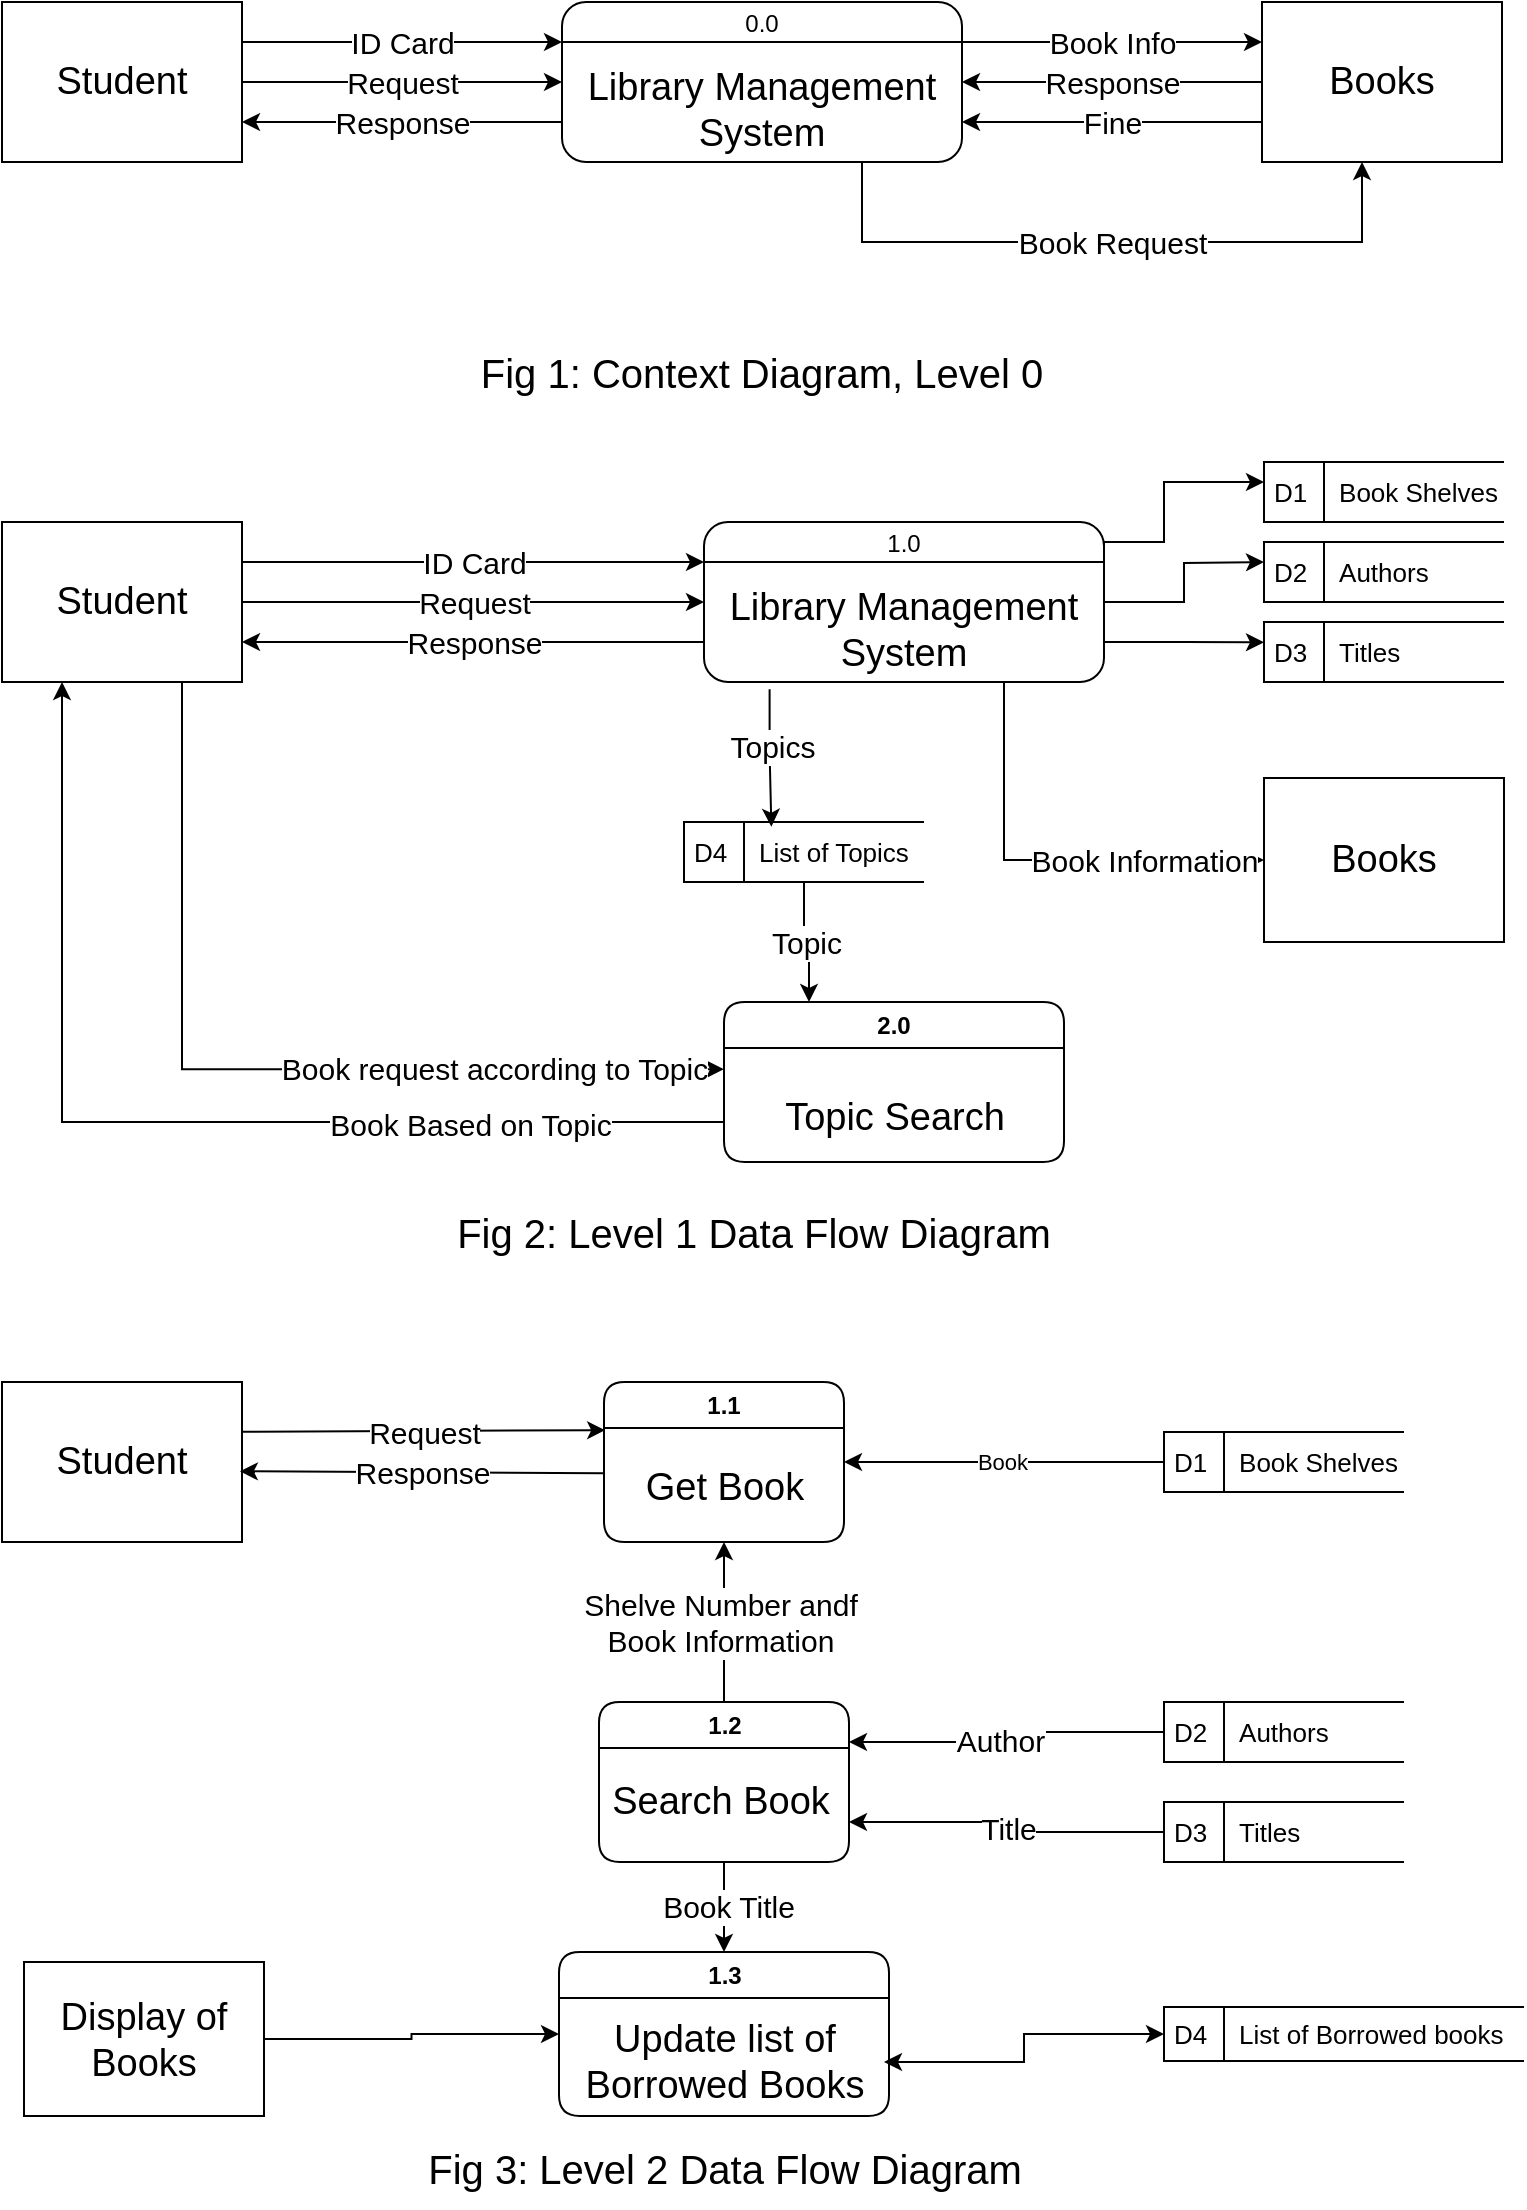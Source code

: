 <mxfile version="22.0.3" type="device" pages="2">
  <diagram name="Page-1" id="ZAZuDv3mJR25_1vIPFmQ">
    <mxGraphModel dx="1480" dy="890" grid="1" gridSize="10" guides="1" tooltips="1" connect="1" arrows="1" fold="1" page="1" pageScale="1" pageWidth="827" pageHeight="1169" math="0" shadow="0">
      <root>
        <mxCell id="0" />
        <mxCell id="1" parent="0" />
        <mxCell id="5C9z1z_1abzm-yXC4u0z-18" value="" style="group" parent="1" vertex="1" connectable="0">
          <mxGeometry x="39" y="30" width="750" height="200" as="geometry" />
        </mxCell>
        <mxCell id="5F9HXcc7RbMU-AuzjVrL-7" value="&lt;font style=&quot;font-size: 19px;&quot;&gt;Student&lt;/font&gt;" style="html=1;dashed=0;whiteSpace=wrap;fontSize=19;" parent="5C9z1z_1abzm-yXC4u0z-18" vertex="1">
          <mxGeometry width="120" height="80" as="geometry" />
        </mxCell>
        <mxCell id="5F9HXcc7RbMU-AuzjVrL-11" value="" style="endArrow=classic;html=1;rounded=0;exitX=1;exitY=0.25;exitDx=0;exitDy=0;entryX=0;entryY=0.25;entryDx=0;entryDy=0;fontSize=16;" parent="5C9z1z_1abzm-yXC4u0z-18" source="5F9HXcc7RbMU-AuzjVrL-7" target="5F9HXcc7RbMU-AuzjVrL-9" edge="1">
          <mxGeometry relative="1" as="geometry">
            <mxPoint x="345" as="sourcePoint" />
            <mxPoint x="445" as="targetPoint" />
          </mxGeometry>
        </mxCell>
        <mxCell id="5F9HXcc7RbMU-AuzjVrL-12" value="Label" style="edgeLabel;resizable=0;html=1;align=center;verticalAlign=middle;fontSize=15;" parent="5F9HXcc7RbMU-AuzjVrL-11" connectable="0" vertex="1">
          <mxGeometry relative="1" as="geometry" />
        </mxCell>
        <mxCell id="5F9HXcc7RbMU-AuzjVrL-14" value="ID Card" style="edgeLabel;html=1;align=center;verticalAlign=middle;resizable=0;points=[];fontSize=15;" parent="5F9HXcc7RbMU-AuzjVrL-11" vertex="1" connectable="0">
          <mxGeometry relative="1" as="geometry">
            <mxPoint as="offset" />
          </mxGeometry>
        </mxCell>
        <mxCell id="5F9HXcc7RbMU-AuzjVrL-15" value="" style="endArrow=classic;html=1;rounded=0;exitX=1;exitY=0.5;exitDx=0;exitDy=0;entryX=0;entryY=0.5;entryDx=0;entryDy=0;fontSize=16;" parent="5C9z1z_1abzm-yXC4u0z-18" source="5F9HXcc7RbMU-AuzjVrL-7" target="5F9HXcc7RbMU-AuzjVrL-9" edge="1">
          <mxGeometry relative="1" as="geometry">
            <mxPoint x="345" as="sourcePoint" />
            <mxPoint x="445" as="targetPoint" />
          </mxGeometry>
        </mxCell>
        <mxCell id="5F9HXcc7RbMU-AuzjVrL-16" value="Label" style="edgeLabel;resizable=0;html=1;align=center;verticalAlign=middle;fontSize=15;" parent="5F9HXcc7RbMU-AuzjVrL-15" connectable="0" vertex="1">
          <mxGeometry relative="1" as="geometry" />
        </mxCell>
        <mxCell id="5F9HXcc7RbMU-AuzjVrL-17" value="Request" style="edgeLabel;html=1;align=center;verticalAlign=middle;resizable=0;points=[];fontSize=15;" parent="5F9HXcc7RbMU-AuzjVrL-15" vertex="1" connectable="0">
          <mxGeometry relative="1" as="geometry">
            <mxPoint as="offset" />
          </mxGeometry>
        </mxCell>
        <mxCell id="5F9HXcc7RbMU-AuzjVrL-18" value="" style="endArrow=classic;html=1;rounded=0;entryX=1;entryY=0.75;entryDx=0;entryDy=0;exitX=0;exitY=0.75;exitDx=0;exitDy=0;fontSize=16;" parent="5C9z1z_1abzm-yXC4u0z-18" source="5F9HXcc7RbMU-AuzjVrL-9" target="5F9HXcc7RbMU-AuzjVrL-7" edge="1">
          <mxGeometry relative="1" as="geometry">
            <mxPoint x="345" as="sourcePoint" />
            <mxPoint x="445" as="targetPoint" />
          </mxGeometry>
        </mxCell>
        <mxCell id="5F9HXcc7RbMU-AuzjVrL-19" value="Label" style="edgeLabel;resizable=0;html=1;align=center;verticalAlign=middle;fontSize=15;" parent="5F9HXcc7RbMU-AuzjVrL-18" connectable="0" vertex="1">
          <mxGeometry relative="1" as="geometry" />
        </mxCell>
        <mxCell id="5F9HXcc7RbMU-AuzjVrL-20" value="Response" style="edgeLabel;html=1;align=center;verticalAlign=middle;resizable=0;points=[];fontSize=15;" parent="5F9HXcc7RbMU-AuzjVrL-18" vertex="1" connectable="0">
          <mxGeometry relative="1" as="geometry">
            <mxPoint as="offset" />
          </mxGeometry>
        </mxCell>
        <mxCell id="5F9HXcc7RbMU-AuzjVrL-24" value="&lt;font style=&quot;font-size: 19px;&quot;&gt;Books&lt;/font&gt;" style="html=1;dashed=0;whiteSpace=wrap;fontSize=19;" parent="5C9z1z_1abzm-yXC4u0z-18" vertex="1">
          <mxGeometry x="630" width="120" height="80" as="geometry" />
        </mxCell>
        <mxCell id="5F9HXcc7RbMU-AuzjVrL-25" value="" style="endArrow=classic;html=1;rounded=0;entryX=0;entryY=0.25;entryDx=0;entryDy=0;exitX=1;exitY=0.25;exitDx=0;exitDy=0;fontSize=16;" parent="5C9z1z_1abzm-yXC4u0z-18" source="5F9HXcc7RbMU-AuzjVrL-9" target="5F9HXcc7RbMU-AuzjVrL-24" edge="1">
          <mxGeometry relative="1" as="geometry">
            <mxPoint x="510" y="-10" as="sourcePoint" />
            <mxPoint x="570" y="-110" as="targetPoint" />
          </mxGeometry>
        </mxCell>
        <mxCell id="5F9HXcc7RbMU-AuzjVrL-26" value="Label" style="edgeLabel;resizable=0;html=1;align=center;verticalAlign=middle;fontSize=15;" parent="5F9HXcc7RbMU-AuzjVrL-25" connectable="0" vertex="1">
          <mxGeometry relative="1" as="geometry" />
        </mxCell>
        <mxCell id="5F9HXcc7RbMU-AuzjVrL-27" value="Book Info" style="edgeLabel;html=1;align=center;verticalAlign=middle;resizable=0;points=[];fontSize=15;" parent="5F9HXcc7RbMU-AuzjVrL-25" vertex="1" connectable="0">
          <mxGeometry relative="1" as="geometry">
            <mxPoint as="offset" />
          </mxGeometry>
        </mxCell>
        <mxCell id="5F9HXcc7RbMU-AuzjVrL-28" value="" style="endArrow=classic;html=1;rounded=0;entryX=1;entryY=0.5;entryDx=0;entryDy=0;exitX=0;exitY=0.5;exitDx=0;exitDy=0;fontSize=16;" parent="5C9z1z_1abzm-yXC4u0z-18" source="5F9HXcc7RbMU-AuzjVrL-24" target="5F9HXcc7RbMU-AuzjVrL-9" edge="1">
          <mxGeometry relative="1" as="geometry">
            <mxPoint x="330" y="70" as="sourcePoint" />
            <mxPoint x="210" y="70" as="targetPoint" />
          </mxGeometry>
        </mxCell>
        <mxCell id="5F9HXcc7RbMU-AuzjVrL-29" value="Label" style="edgeLabel;resizable=0;html=1;align=center;verticalAlign=middle;fontSize=15;" parent="5F9HXcc7RbMU-AuzjVrL-28" connectable="0" vertex="1">
          <mxGeometry relative="1" as="geometry" />
        </mxCell>
        <mxCell id="5F9HXcc7RbMU-AuzjVrL-30" value="Response" style="edgeLabel;html=1;align=center;verticalAlign=middle;resizable=0;points=[];fontSize=15;" parent="5F9HXcc7RbMU-AuzjVrL-28" vertex="1" connectable="0">
          <mxGeometry relative="1" as="geometry">
            <mxPoint as="offset" />
          </mxGeometry>
        </mxCell>
        <mxCell id="5F9HXcc7RbMU-AuzjVrL-42" value="" style="endArrow=classic;html=1;rounded=0;exitX=0.75;exitY=1;exitDx=0;exitDy=0;fontSize=16;" parent="5C9z1z_1abzm-yXC4u0z-18" source="5F9HXcc7RbMU-AuzjVrL-9" edge="1">
          <mxGeometry relative="1" as="geometry">
            <mxPoint x="330" y="170" as="sourcePoint" />
            <mxPoint x="680" y="80" as="targetPoint" />
            <Array as="points">
              <mxPoint x="430" y="120" />
              <mxPoint x="680" y="120" />
            </Array>
          </mxGeometry>
        </mxCell>
        <mxCell id="5F9HXcc7RbMU-AuzjVrL-43" value="Label" style="edgeLabel;resizable=0;html=1;align=center;verticalAlign=middle;fontSize=15;" parent="5F9HXcc7RbMU-AuzjVrL-42" connectable="0" vertex="1">
          <mxGeometry relative="1" as="geometry" />
        </mxCell>
        <mxCell id="5F9HXcc7RbMU-AuzjVrL-44" value="Book Request" style="edgeLabel;html=1;align=center;verticalAlign=middle;resizable=0;points=[];fontSize=15;" parent="5F9HXcc7RbMU-AuzjVrL-42" vertex="1" connectable="0">
          <mxGeometry relative="1" as="geometry">
            <mxPoint as="offset" />
          </mxGeometry>
        </mxCell>
        <mxCell id="5F9HXcc7RbMU-AuzjVrL-45" value="" style="endArrow=classic;html=1;rounded=0;entryX=1;entryY=0.75;entryDx=0;entryDy=0;exitX=0;exitY=0.75;exitDx=0;exitDy=0;fontSize=16;" parent="5C9z1z_1abzm-yXC4u0z-18" source="5F9HXcc7RbMU-AuzjVrL-24" target="5F9HXcc7RbMU-AuzjVrL-9" edge="1">
          <mxGeometry relative="1" as="geometry">
            <mxPoint x="330" y="170" as="sourcePoint" />
            <mxPoint x="430" y="170" as="targetPoint" />
          </mxGeometry>
        </mxCell>
        <mxCell id="5F9HXcc7RbMU-AuzjVrL-46" value="Fine" style="edgeLabel;resizable=0;html=1;align=center;verticalAlign=middle;fontSize=15;" parent="5F9HXcc7RbMU-AuzjVrL-45" connectable="0" vertex="1">
          <mxGeometry relative="1" as="geometry" />
        </mxCell>
        <mxCell id="5F9HXcc7RbMU-AuzjVrL-49" value="&lt;font style=&quot;font-size: 20px;&quot;&gt;Fig 1: Context Diagram, Level 0&lt;/font&gt;" style="text;html=1;strokeColor=none;fillColor=none;align=center;verticalAlign=middle;whiteSpace=wrap;rounded=0;fontSize=20;" parent="5C9z1z_1abzm-yXC4u0z-18" vertex="1">
          <mxGeometry x="220" y="170" width="320" height="30" as="geometry" />
        </mxCell>
        <mxCell id="5C9z1z_1abzm-yXC4u0z-9" value="" style="group" parent="5C9z1z_1abzm-yXC4u0z-18" vertex="1" connectable="0">
          <mxGeometry x="280" width="200" height="80" as="geometry" />
        </mxCell>
        <mxCell id="5F9HXcc7RbMU-AuzjVrL-9" value="Library Management&lt;br style=&quot;font-size: 19px;&quot;&gt;System" style="rounded=1;whiteSpace=wrap;html=1;fontSize=19;verticalAlign=bottom;horizontal=1;noLabel=0;" parent="5C9z1z_1abzm-yXC4u0z-9" vertex="1">
          <mxGeometry width="200" height="80" as="geometry" />
        </mxCell>
        <mxCell id="5C9z1z_1abzm-yXC4u0z-5" value="" style="endArrow=none;html=1;rounded=0;entryX=1;entryY=0.25;entryDx=0;entryDy=0;exitX=0;exitY=0.25;exitDx=0;exitDy=0;movable=1;resizable=1;rotatable=1;deletable=1;editable=1;locked=0;connectable=1;" parent="5C9z1z_1abzm-yXC4u0z-9" source="5F9HXcc7RbMU-AuzjVrL-9" target="5F9HXcc7RbMU-AuzjVrL-9" edge="1">
          <mxGeometry width="50" height="50" relative="1" as="geometry">
            <mxPoint x="420" y="480" as="sourcePoint" />
            <mxPoint x="470" y="430" as="targetPoint" />
          </mxGeometry>
        </mxCell>
        <mxCell id="5C9z1z_1abzm-yXC4u0z-6" value="0.0" style="text;html=1;strokeColor=none;fillColor=none;align=center;verticalAlign=bottom;whiteSpace=wrap;rounded=0;container=0;movable=1;resizable=1;rotatable=1;deletable=1;editable=1;locked=0;connectable=1;" parent="5C9z1z_1abzm-yXC4u0z-9" vertex="1">
          <mxGeometry x="85" y="10" width="30" height="10" as="geometry" />
        </mxCell>
        <mxCell id="5C9z1z_1abzm-yXC4u0z-87" value="" style="group" parent="1" vertex="1" connectable="0">
          <mxGeometry x="39" y="260" width="751" height="400" as="geometry" />
        </mxCell>
        <mxCell id="5C9z1z_1abzm-yXC4u0z-85" value="" style="group" parent="5C9z1z_1abzm-yXC4u0z-87" vertex="1" connectable="0">
          <mxGeometry width="751" height="350" as="geometry" />
        </mxCell>
        <mxCell id="5C9z1z_1abzm-yXC4u0z-19" value="&lt;font style=&quot;font-size: 19px;&quot;&gt;Student&lt;/font&gt;" style="html=1;dashed=0;whiteSpace=wrap;fontSize=19;" parent="5C9z1z_1abzm-yXC4u0z-85" vertex="1">
          <mxGeometry y="30" width="120" height="80" as="geometry" />
        </mxCell>
        <mxCell id="5C9z1z_1abzm-yXC4u0z-28" value="" style="endArrow=classic;html=1;rounded=0;exitX=1;exitY=0.25;exitDx=0;exitDy=0;entryX=0;entryY=0.25;entryDx=0;entryDy=0;fontSize=16;" parent="5C9z1z_1abzm-yXC4u0z-85" source="5C9z1z_1abzm-yXC4u0z-19" target="5C9z1z_1abzm-yXC4u0z-21" edge="1">
          <mxGeometry relative="1" as="geometry">
            <mxPoint x="120" y="58" as="sourcePoint" />
            <mxPoint x="280" y="58" as="targetPoint" />
          </mxGeometry>
        </mxCell>
        <mxCell id="5C9z1z_1abzm-yXC4u0z-29" value="Label" style="edgeLabel;resizable=0;html=1;align=center;verticalAlign=middle;fontSize=15;" parent="5C9z1z_1abzm-yXC4u0z-28" connectable="0" vertex="1">
          <mxGeometry relative="1" as="geometry" />
        </mxCell>
        <mxCell id="5C9z1z_1abzm-yXC4u0z-30" value="ID Card" style="edgeLabel;html=1;align=center;verticalAlign=middle;resizable=0;points=[];fontSize=15;" parent="5C9z1z_1abzm-yXC4u0z-28" vertex="1" connectable="0">
          <mxGeometry relative="1" as="geometry">
            <mxPoint as="offset" />
          </mxGeometry>
        </mxCell>
        <mxCell id="5C9z1z_1abzm-yXC4u0z-31" value="" style="endArrow=classic;html=1;rounded=0;exitX=1;exitY=0.5;exitDx=0;exitDy=0;entryX=0;entryY=0.5;entryDx=0;entryDy=0;fontSize=16;" parent="5C9z1z_1abzm-yXC4u0z-85" source="5C9z1z_1abzm-yXC4u0z-19" target="5C9z1z_1abzm-yXC4u0z-21" edge="1">
          <mxGeometry relative="1" as="geometry">
            <mxPoint x="120" y="78" as="sourcePoint" />
            <mxPoint x="280" y="78" as="targetPoint" />
          </mxGeometry>
        </mxCell>
        <mxCell id="5C9z1z_1abzm-yXC4u0z-32" value="Label" style="edgeLabel;resizable=0;html=1;align=center;verticalAlign=middle;fontSize=15;" parent="5C9z1z_1abzm-yXC4u0z-31" connectable="0" vertex="1">
          <mxGeometry relative="1" as="geometry" />
        </mxCell>
        <mxCell id="5C9z1z_1abzm-yXC4u0z-33" value="Request" style="edgeLabel;html=1;align=center;verticalAlign=middle;resizable=0;points=[];fontSize=15;" parent="5C9z1z_1abzm-yXC4u0z-31" vertex="1" connectable="0">
          <mxGeometry relative="1" as="geometry">
            <mxPoint as="offset" />
          </mxGeometry>
        </mxCell>
        <mxCell id="5C9z1z_1abzm-yXC4u0z-34" value="" style="endArrow=classic;html=1;rounded=0;exitX=0;exitY=0.75;exitDx=0;exitDy=0;fontSize=16;entryX=1;entryY=0.75;entryDx=0;entryDy=0;" parent="5C9z1z_1abzm-yXC4u0z-85" source="5C9z1z_1abzm-yXC4u0z-21" target="5C9z1z_1abzm-yXC4u0z-19" edge="1">
          <mxGeometry relative="1" as="geometry">
            <mxPoint x="280" y="98" as="sourcePoint" />
            <mxPoint x="120" y="98" as="targetPoint" />
          </mxGeometry>
        </mxCell>
        <mxCell id="5C9z1z_1abzm-yXC4u0z-35" value="Label" style="edgeLabel;resizable=0;html=1;align=center;verticalAlign=middle;fontSize=15;" parent="5C9z1z_1abzm-yXC4u0z-34" connectable="0" vertex="1">
          <mxGeometry relative="1" as="geometry" />
        </mxCell>
        <mxCell id="5C9z1z_1abzm-yXC4u0z-36" value="Response" style="edgeLabel;html=1;align=center;verticalAlign=middle;resizable=0;points=[];fontSize=15;" parent="5C9z1z_1abzm-yXC4u0z-34" vertex="1" connectable="0">
          <mxGeometry relative="1" as="geometry">
            <mxPoint as="offset" />
          </mxGeometry>
        </mxCell>
        <mxCell id="5C9z1z_1abzm-yXC4u0z-37" style="edgeStyle=orthogonalEdgeStyle;rounded=0;orthogonalLoop=1;jettySize=auto;html=1;exitX=1;exitY=0.25;exitDx=0;exitDy=0;" parent="5C9z1z_1abzm-yXC4u0z-85" source="5C9z1z_1abzm-yXC4u0z-21" edge="1">
          <mxGeometry relative="1" as="geometry">
            <mxPoint x="631" y="10" as="targetPoint" />
            <Array as="points">
              <mxPoint x="551" y="40" />
              <mxPoint x="581" y="40" />
              <mxPoint x="581" y="10" />
            </Array>
          </mxGeometry>
        </mxCell>
        <mxCell id="5C9z1z_1abzm-yXC4u0z-39" style="edgeStyle=orthogonalEdgeStyle;rounded=0;orthogonalLoop=1;jettySize=auto;html=1;exitX=1;exitY=0.5;exitDx=0;exitDy=0;" parent="5C9z1z_1abzm-yXC4u0z-85" source="5C9z1z_1abzm-yXC4u0z-21" edge="1">
          <mxGeometry relative="1" as="geometry">
            <mxPoint x="631" y="50" as="targetPoint" />
          </mxGeometry>
        </mxCell>
        <mxCell id="5C9z1z_1abzm-yXC4u0z-46" value="" style="group" parent="5C9z1z_1abzm-yXC4u0z-85" vertex="1" connectable="0">
          <mxGeometry x="351" y="30" width="200" height="80" as="geometry" />
        </mxCell>
        <mxCell id="5C9z1z_1abzm-yXC4u0z-49" style="edgeStyle=orthogonalEdgeStyle;rounded=0;orthogonalLoop=1;jettySize=auto;html=1;exitX=1;exitY=0.75;exitDx=0;exitDy=0;" parent="5C9z1z_1abzm-yXC4u0z-46" source="5C9z1z_1abzm-yXC4u0z-21" edge="1">
          <mxGeometry relative="1" as="geometry">
            <mxPoint x="280" y="60.143" as="targetPoint" />
          </mxGeometry>
        </mxCell>
        <mxCell id="5C9z1z_1abzm-yXC4u0z-21" value="Library Management&lt;br style=&quot;font-size: 19px;&quot;&gt;System" style="rounded=1;whiteSpace=wrap;html=1;fontSize=19;verticalAlign=bottom;horizontal=1;noLabel=0;container=0;" parent="5C9z1z_1abzm-yXC4u0z-46" vertex="1">
          <mxGeometry width="200" height="80" as="geometry">
            <mxRectangle width="210" height="60" as="alternateBounds" />
          </mxGeometry>
        </mxCell>
        <UserObject label="1.0" id="5C9z1z_1abzm-yXC4u0z-23">
          <mxCell style="text;html=1;strokeColor=none;fillColor=none;align=center;verticalAlign=bottom;whiteSpace=wrap;rounded=0;container=0;movable=1;resizable=1;rotatable=1;deletable=1;editable=1;locked=0;connectable=1;" parent="5C9z1z_1abzm-yXC4u0z-46" vertex="1">
            <mxGeometry width="200" height="20" as="geometry" />
          </mxCell>
        </UserObject>
        <mxCell id="5C9z1z_1abzm-yXC4u0z-22" value="" style="endArrow=none;html=1;rounded=0;entryX=0;entryY=0.25;entryDx=0;entryDy=0;exitX=1;exitY=0.25;exitDx=0;exitDy=0;movable=1;resizable=1;rotatable=1;deletable=1;editable=1;locked=0;connectable=1;" parent="5C9z1z_1abzm-yXC4u0z-46" source="5C9z1z_1abzm-yXC4u0z-21" target="5C9z1z_1abzm-yXC4u0z-21" edge="1">
          <mxGeometry width="50" height="50" relative="1" as="geometry">
            <mxPoint x="805" y="640" as="sourcePoint" />
            <mxPoint x="755" y="740" as="targetPoint" />
          </mxGeometry>
        </mxCell>
        <mxCell id="5C9z1z_1abzm-yXC4u0z-50" value="D1&lt;span style=&quot;white-space: pre; font-size: 13px;&quot;&gt;&#x9;&lt;/span&gt;&amp;nbsp;Book Shelves&lt;br style=&quot;font-size: 13px;&quot;&gt;" style="html=1;dashed=0;whiteSpace=wrap;shape=mxgraph.dfd.dataStoreID;align=left;spacingLeft=3;points=[[0,0],[0.5,0],[1,0],[0,0.5],[1,0.5],[0,1],[0.5,1],[1,1]];fontSize=13;" parent="5C9z1z_1abzm-yXC4u0z-85" vertex="1">
          <mxGeometry x="631" width="120" height="30" as="geometry" />
        </mxCell>
        <mxCell id="5C9z1z_1abzm-yXC4u0z-51" value="D2&lt;span style=&quot;white-space: pre; font-size: 13px;&quot;&gt;&#x9;&lt;/span&gt;&amp;nbsp;Authors" style="html=1;dashed=0;whiteSpace=wrap;shape=mxgraph.dfd.dataStoreID;align=left;spacingLeft=3;points=[[0,0],[0.5,0],[1,0],[0,0.5],[1,0.5],[0,1],[0.5,1],[1,1]];fontSize=13;" parent="5C9z1z_1abzm-yXC4u0z-85" vertex="1">
          <mxGeometry x="631" y="40" width="120" height="30" as="geometry" />
        </mxCell>
        <mxCell id="5C9z1z_1abzm-yXC4u0z-52" value="D3&lt;span style=&quot;white-space: pre; font-size: 13px;&quot;&gt;&#x9;&lt;/span&gt;&amp;nbsp;Titles" style="html=1;dashed=0;whiteSpace=wrap;shape=mxgraph.dfd.dataStoreID;align=left;spacingLeft=3;points=[[0,0],[0.5,0],[1,0],[0,0.5],[1,0.5],[0,1],[0.5,1],[1,1]];fontSize=13;" parent="5C9z1z_1abzm-yXC4u0z-85" vertex="1">
          <mxGeometry x="631" y="80" width="120" height="30" as="geometry" />
        </mxCell>
        <mxCell id="5C9z1z_1abzm-yXC4u0z-56" value="&lt;font style=&quot;font-size: 19px;&quot;&gt;Books&lt;/font&gt;" style="html=1;dashed=0;whiteSpace=wrap;fontSize=19;" parent="5C9z1z_1abzm-yXC4u0z-85" vertex="1">
          <mxGeometry x="631" y="158" width="120" height="82" as="geometry" />
        </mxCell>
        <mxCell id="5C9z1z_1abzm-yXC4u0z-57" style="edgeStyle=orthogonalEdgeStyle;rounded=0;orthogonalLoop=1;jettySize=auto;html=1;exitX=0.75;exitY=1;exitDx=0;exitDy=0;entryX=0;entryY=0.5;entryDx=0;entryDy=0;" parent="5C9z1z_1abzm-yXC4u0z-85" source="5C9z1z_1abzm-yXC4u0z-21" target="5C9z1z_1abzm-yXC4u0z-56" edge="1">
          <mxGeometry relative="1" as="geometry" />
        </mxCell>
        <mxCell id="5C9z1z_1abzm-yXC4u0z-58" value="Book Information" style="edgeLabel;html=1;align=center;verticalAlign=middle;resizable=0;points=[];fontSize=15;" parent="5C9z1z_1abzm-yXC4u0z-57" vertex="1" connectable="0">
          <mxGeometry x="0.306" y="-1" relative="1" as="geometry">
            <mxPoint x="16" y="-1" as="offset" />
          </mxGeometry>
        </mxCell>
        <mxCell id="5C9z1z_1abzm-yXC4u0z-80" style="edgeStyle=orthogonalEdgeStyle;rounded=0;orthogonalLoop=1;jettySize=auto;html=1;exitX=0;exitY=0.75;exitDx=0;exitDy=0;entryX=0.25;entryY=1;entryDx=0;entryDy=0;" parent="5C9z1z_1abzm-yXC4u0z-85" source="5C9z1z_1abzm-yXC4u0z-60" target="5C9z1z_1abzm-yXC4u0z-19" edge="1">
          <mxGeometry relative="1" as="geometry" />
        </mxCell>
        <mxCell id="5C9z1z_1abzm-yXC4u0z-84" value="Book Based on Topic" style="edgeLabel;html=1;align=center;verticalAlign=middle;resizable=0;points=[];fontSize=15;" parent="5C9z1z_1abzm-yXC4u0z-80" vertex="1" connectable="0">
          <mxGeometry x="-0.538" y="1" relative="1" as="geometry">
            <mxPoint as="offset" />
          </mxGeometry>
        </mxCell>
        <mxCell id="5C9z1z_1abzm-yXC4u0z-60" value="2.0" style="swimlane;whiteSpace=wrap;html=1;rounded=1;points=[[0,0,0,0,0],[0,0.25,0,0,0],[0,0.42,0,0,0],[0,0.75,0,0,0],[0,1,0,0,0],[0.25,0,0,0,0],[0.25,1,0,0,0],[0.5,0,0,0,0],[0.5,1,0,0,0],[0.75,0,0,0,0],[0.75,1,0,0,0],[1,0,0,0,0],[1,0.25,0,0,0],[1,0.5,0,0,0],[1,0.75,0,0,0],[1,1,0,0,0]];" parent="5C9z1z_1abzm-yXC4u0z-85" vertex="1">
          <mxGeometry x="361" y="270" width="170" height="80" as="geometry">
            <mxRectangle x="310" y="560" width="140" height="30" as="alternateBounds" />
          </mxGeometry>
        </mxCell>
        <mxCell id="5C9z1z_1abzm-yXC4u0z-62" value="Topic Search" style="text;html=1;align=center;verticalAlign=middle;resizable=0;points=[];autosize=1;strokeColor=none;fillColor=none;fontSize=19;" parent="5C9z1z_1abzm-yXC4u0z-60" vertex="1">
          <mxGeometry x="20" y="38" width="130" height="40" as="geometry" />
        </mxCell>
        <mxCell id="5C9z1z_1abzm-yXC4u0z-82" style="edgeStyle=orthogonalEdgeStyle;rounded=0;orthogonalLoop=1;jettySize=auto;html=1;exitX=0.75;exitY=1;exitDx=0;exitDy=0;entryX=0;entryY=0.42;entryDx=0;entryDy=0;entryPerimeter=0;" parent="5C9z1z_1abzm-yXC4u0z-85" source="5C9z1z_1abzm-yXC4u0z-19" target="5C9z1z_1abzm-yXC4u0z-60" edge="1">
          <mxGeometry relative="1" as="geometry" />
        </mxCell>
        <mxCell id="5C9z1z_1abzm-yXC4u0z-83" value="Book request according to Topic" style="edgeLabel;html=1;align=center;verticalAlign=middle;resizable=0;points=[];fontSize=15;" parent="5C9z1z_1abzm-yXC4u0z-82" vertex="1" connectable="0">
          <mxGeometry x="0.504" y="1" relative="1" as="geometry">
            <mxPoint as="offset" />
          </mxGeometry>
        </mxCell>
        <mxCell id="5C9z1z_1abzm-yXC4u0z-78" style="edgeStyle=orthogonalEdgeStyle;rounded=0;orthogonalLoop=1;jettySize=auto;html=1;entryX=0.25;entryY=0;entryDx=0;entryDy=0;" parent="5C9z1z_1abzm-yXC4u0z-85" source="5C9z1z_1abzm-yXC4u0z-64" target="5C9z1z_1abzm-yXC4u0z-60" edge="1">
          <mxGeometry relative="1" as="geometry" />
        </mxCell>
        <mxCell id="5C9z1z_1abzm-yXC4u0z-79" value="Topic" style="edgeLabel;html=1;align=center;verticalAlign=middle;resizable=0;points=[];fontSize=15;" parent="5C9z1z_1abzm-yXC4u0z-78" vertex="1" connectable="0">
          <mxGeometry x="-0.021" relative="1" as="geometry">
            <mxPoint as="offset" />
          </mxGeometry>
        </mxCell>
        <mxCell id="5C9z1z_1abzm-yXC4u0z-64" value="D4&lt;span style=&quot;white-space: pre; font-size: 13px;&quot;&gt;&#x9;&lt;/span&gt;&amp;nbsp;List of Topics" style="html=1;dashed=0;whiteSpace=wrap;shape=mxgraph.dfd.dataStoreID;align=left;spacingLeft=3;points=[[0,0],[0.5,0],[1,0],[0,0.5],[1,0.5],[0,1],[0.5,1],[1,1]];fontSize=13;" parent="5C9z1z_1abzm-yXC4u0z-85" vertex="1">
          <mxGeometry x="341" y="180" width="120" height="30" as="geometry" />
        </mxCell>
        <mxCell id="5C9z1z_1abzm-yXC4u0z-71" style="edgeStyle=orthogonalEdgeStyle;rounded=0;orthogonalLoop=1;jettySize=auto;html=1;exitX=0.164;exitY=1.045;exitDx=0;exitDy=0;exitPerimeter=0;entryX=0.364;entryY=0.079;entryDx=0;entryDy=0;entryPerimeter=0;" parent="5C9z1z_1abzm-yXC4u0z-85" source="5C9z1z_1abzm-yXC4u0z-21" target="5C9z1z_1abzm-yXC4u0z-64" edge="1">
          <mxGeometry relative="1" as="geometry">
            <mxPoint x="381" y="341" as="targetPoint" />
          </mxGeometry>
        </mxCell>
        <mxCell id="5C9z1z_1abzm-yXC4u0z-75" value="Topics" style="edgeLabel;html=1;align=center;verticalAlign=middle;resizable=0;points=[];fontSize=15;" parent="5C9z1z_1abzm-yXC4u0z-71" vertex="1" connectable="0">
          <mxGeometry x="-0.181" y="1" relative="1" as="geometry">
            <mxPoint as="offset" />
          </mxGeometry>
        </mxCell>
        <mxCell id="5C9z1z_1abzm-yXC4u0z-86" value="&lt;font style=&quot;font-size: 20px;&quot;&gt;Fig 2: Level 1 Data Flow Diagram&lt;/font&gt;" style="text;html=1;strokeColor=none;fillColor=none;align=center;verticalAlign=middle;whiteSpace=wrap;rounded=0;fontSize=20;" parent="5C9z1z_1abzm-yXC4u0z-87" vertex="1">
          <mxGeometry x="215.5" y="370" width="320" height="30" as="geometry" />
        </mxCell>
        <mxCell id="BsP-pDDsPz5IKsblQRho-14" value="" style="group" vertex="1" connectable="0" parent="1">
          <mxGeometry x="39" y="720" width="761" height="413" as="geometry" />
        </mxCell>
        <mxCell id="BsP-pDDsPz5IKsblQRho-12" value="" style="group" vertex="1" connectable="0" parent="BsP-pDDsPz5IKsblQRho-14">
          <mxGeometry width="761" height="367" as="geometry" />
        </mxCell>
        <mxCell id="5C9z1z_1abzm-yXC4u0z-88" value="Student" style="rounded=0;whiteSpace=wrap;html=1;fontSize=19;" parent="BsP-pDDsPz5IKsblQRho-12" vertex="1">
          <mxGeometry width="120" height="80" as="geometry" />
        </mxCell>
        <mxCell id="5C9z1z_1abzm-yXC4u0z-89" value="1.1" style="swimlane;whiteSpace=wrap;html=1;rounded=1;points=[[0,0,0,0,0],[0,0.25,0,0,0],[0,0.57,0,0,0],[0,0.75,0,0,0],[0,1,0,0,0],[0.25,0,0,0,0],[0.25,1,0,0,0],[0.5,0,0,0,0],[0.5,1,0,0,0],[0.75,0,0,0,0],[0.75,1,0,0,0],[1,0,0,0,0],[1,0.25,0,0,0],[1,0.5,0,0,0],[1,0.75,0,0,0],[1,1,0,0,0]];" parent="BsP-pDDsPz5IKsblQRho-12" vertex="1">
          <mxGeometry x="301" width="120" height="80" as="geometry" />
        </mxCell>
        <mxCell id="5C9z1z_1abzm-yXC4u0z-106" style="edgeStyle=orthogonalEdgeStyle;rounded=0;orthogonalLoop=1;jettySize=auto;html=1;exitX=0.5;exitY=0;exitDx=0;exitDy=0;entryX=0.5;entryY=1;entryDx=0;entryDy=0;" parent="BsP-pDDsPz5IKsblQRho-12" source="5C9z1z_1abzm-yXC4u0z-90" target="5C9z1z_1abzm-yXC4u0z-89" edge="1">
          <mxGeometry relative="1" as="geometry" />
        </mxCell>
        <mxCell id="5C9z1z_1abzm-yXC4u0z-107" value="Shelve Number andf&lt;br style=&quot;font-size: 15px;&quot;&gt;Book Information" style="edgeLabel;html=1;align=center;verticalAlign=middle;resizable=0;points=[];fontSize=15;" parent="5C9z1z_1abzm-yXC4u0z-106" vertex="1" connectable="0">
          <mxGeometry x="-0.006" y="2" relative="1" as="geometry">
            <mxPoint as="offset" />
          </mxGeometry>
        </mxCell>
        <mxCell id="5C9z1z_1abzm-yXC4u0z-90" value="1.2" style="swimlane;whiteSpace=wrap;html=1;rounded=1;" parent="BsP-pDDsPz5IKsblQRho-12" vertex="1">
          <mxGeometry x="298.5" y="160" width="125" height="80" as="geometry" />
        </mxCell>
        <mxCell id="5C9z1z_1abzm-yXC4u0z-94" value="Search Book" style="text;html=1;align=center;verticalAlign=middle;resizable=0;points=[];autosize=1;strokeColor=none;fillColor=none;fontSize=19;" parent="5C9z1z_1abzm-yXC4u0z-90" vertex="1">
          <mxGeometry x="-5" y="30" width="130" height="40" as="geometry" />
        </mxCell>
        <mxCell id="5C9z1z_1abzm-yXC4u0z-91" value="1.3" style="swimlane;whiteSpace=wrap;html=1;rounded=1;points=[[0,0,0,0,0],[0,0.25,0,0,0],[0,0.5,0,0,0],[0,0.75,0,0,0],[0,1,0,0,0],[0.25,0,0,0,0],[0.25,1,0,0,0],[0.5,0,0,0,0],[0.5,1,0,0,0],[0.75,0,0,0,0],[0.75,1,0,0,0],[1,0,0,0,0],[1,0.25,0,0,0],[1,0.44,0,0,0],[1,0.75,0,0,0],[1,1,0,0,0]];" parent="BsP-pDDsPz5IKsblQRho-12" vertex="1">
          <mxGeometry x="278.5" y="285" width="165" height="82" as="geometry" />
        </mxCell>
        <mxCell id="5C9z1z_1abzm-yXC4u0z-95" value="Update list of &lt;br style=&quot;font-size: 19px;&quot;&gt;Borrowed Books" style="text;html=1;align=center;verticalAlign=middle;resizable=0;points=[];autosize=1;strokeColor=none;fillColor=none;fontSize=19;" parent="5C9z1z_1abzm-yXC4u0z-91" vertex="1">
          <mxGeometry x="2.5" y="25" width="160" height="60" as="geometry" />
        </mxCell>
        <mxCell id="5C9z1z_1abzm-yXC4u0z-92" value="Display of Books" style="rounded=0;whiteSpace=wrap;html=1;fontSize=19;" parent="BsP-pDDsPz5IKsblQRho-12" vertex="1">
          <mxGeometry x="11" y="290" width="120" height="77" as="geometry" />
        </mxCell>
        <mxCell id="5C9z1z_1abzm-yXC4u0z-93" value="Get Book" style="text;html=1;align=center;verticalAlign=middle;resizable=0;points=[];autosize=1;strokeColor=none;fillColor=none;fontSize=19;" parent="BsP-pDDsPz5IKsblQRho-12" vertex="1">
          <mxGeometry x="311" y="33" width="100" height="40" as="geometry" />
        </mxCell>
        <mxCell id="5C9z1z_1abzm-yXC4u0z-100" style="edgeStyle=orthogonalEdgeStyle;rounded=0;orthogonalLoop=1;jettySize=auto;html=1;exitX=0;exitY=0.5;exitDx=0;exitDy=0;entryX=1;entryY=0.25;entryDx=0;entryDy=0;" parent="BsP-pDDsPz5IKsblQRho-12" source="5C9z1z_1abzm-yXC4u0z-97" target="5C9z1z_1abzm-yXC4u0z-90" edge="1">
          <mxGeometry relative="1" as="geometry" />
        </mxCell>
        <mxCell id="5C9z1z_1abzm-yXC4u0z-101" value="Author" style="edgeLabel;html=1;align=center;verticalAlign=middle;resizable=0;points=[];fontSize=15;" parent="5C9z1z_1abzm-yXC4u0z-100" vertex="1" connectable="0">
          <mxGeometry x="0.072" y="-1" relative="1" as="geometry">
            <mxPoint as="offset" />
          </mxGeometry>
        </mxCell>
        <mxCell id="5C9z1z_1abzm-yXC4u0z-97" value="D2&lt;span style=&quot;white-space: pre; font-size: 13px;&quot;&gt;&#x9;&lt;/span&gt;&amp;nbsp;Authors" style="html=1;dashed=0;whiteSpace=wrap;shape=mxgraph.dfd.dataStoreID;align=left;spacingLeft=3;points=[[0,0],[0.5,0],[1,0],[0,0.5],[1,0.5],[0,1],[0.5,1],[1,1]];fontSize=13;" parent="BsP-pDDsPz5IKsblQRho-12" vertex="1">
          <mxGeometry x="581" y="160" width="120" height="30" as="geometry" />
        </mxCell>
        <mxCell id="5C9z1z_1abzm-yXC4u0z-98" value="D3&lt;span style=&quot;white-space: pre; font-size: 13px;&quot;&gt;&#x9;&lt;/span&gt;&amp;nbsp;Titles" style="html=1;dashed=0;whiteSpace=wrap;shape=mxgraph.dfd.dataStoreID;align=left;spacingLeft=3;points=[[0,0],[0.5,0],[1,0],[0,0.5],[1,0.5],[0,1],[0.5,1],[1,1]];fontSize=13;" parent="BsP-pDDsPz5IKsblQRho-12" vertex="1">
          <mxGeometry x="581" y="210" width="120" height="30" as="geometry" />
        </mxCell>
        <mxCell id="5C9z1z_1abzm-yXC4u0z-104" style="edgeStyle=orthogonalEdgeStyle;rounded=0;orthogonalLoop=1;jettySize=auto;html=1;entryX=1;entryY=0.5;entryDx=0;entryDy=0;" parent="BsP-pDDsPz5IKsblQRho-12" source="5C9z1z_1abzm-yXC4u0z-99" target="5C9z1z_1abzm-yXC4u0z-89" edge="1">
          <mxGeometry relative="1" as="geometry" />
        </mxCell>
        <mxCell id="5C9z1z_1abzm-yXC4u0z-105" value="Book" style="edgeLabel;html=1;align=center;verticalAlign=middle;resizable=0;points=[];" parent="5C9z1z_1abzm-yXC4u0z-104" vertex="1" connectable="0">
          <mxGeometry x="0.01" relative="1" as="geometry">
            <mxPoint as="offset" />
          </mxGeometry>
        </mxCell>
        <mxCell id="5C9z1z_1abzm-yXC4u0z-99" value="D1&lt;span style=&quot;white-space: pre; font-size: 13px;&quot;&gt;&#x9;&lt;/span&gt;&amp;nbsp;Book Shelves&lt;br style=&quot;font-size: 13px;&quot;&gt;" style="html=1;dashed=0;whiteSpace=wrap;shape=mxgraph.dfd.dataStoreID;align=left;spacingLeft=3;points=[[0,0],[0.5,0],[1,0],[0,0.5],[1,0.5],[0,1],[0.5,1],[1,1]];fontSize=13;" parent="BsP-pDDsPz5IKsblQRho-12" vertex="1">
          <mxGeometry x="581" y="25" width="120" height="30" as="geometry" />
        </mxCell>
        <mxCell id="5C9z1z_1abzm-yXC4u0z-102" style="edgeStyle=orthogonalEdgeStyle;rounded=0;orthogonalLoop=1;jettySize=auto;html=1;entryX=1;entryY=0.75;entryDx=0;entryDy=0;" parent="BsP-pDDsPz5IKsblQRho-12" source="5C9z1z_1abzm-yXC4u0z-98" target="5C9z1z_1abzm-yXC4u0z-90" edge="1">
          <mxGeometry relative="1" as="geometry">
            <mxPoint x="431" y="220" as="targetPoint" />
          </mxGeometry>
        </mxCell>
        <mxCell id="5C9z1z_1abzm-yXC4u0z-103" value="Title" style="edgeLabel;html=1;align=center;verticalAlign=middle;resizable=0;points=[];fontSize=15;" parent="5C9z1z_1abzm-yXC4u0z-102" vertex="1" connectable="0">
          <mxGeometry x="0.006" relative="1" as="geometry">
            <mxPoint as="offset" />
          </mxGeometry>
        </mxCell>
        <mxCell id="BsP-pDDsPz5IKsblQRho-3" value="" style="endArrow=classic;html=1;rounded=0;exitX=1;exitY=0.311;exitDx=0;exitDy=0;entryX=0.005;entryY=0.301;entryDx=0;entryDy=0;fontSize=16;exitPerimeter=0;entryPerimeter=0;" edge="1" parent="BsP-pDDsPz5IKsblQRho-12" source="5C9z1z_1abzm-yXC4u0z-88" target="5C9z1z_1abzm-yXC4u0z-89">
          <mxGeometry relative="1" as="geometry">
            <mxPoint x="126" y="25" as="sourcePoint" />
            <mxPoint x="286" y="25" as="targetPoint" />
          </mxGeometry>
        </mxCell>
        <mxCell id="BsP-pDDsPz5IKsblQRho-4" value="Label" style="edgeLabel;resizable=0;html=1;align=center;verticalAlign=middle;fontSize=15;" connectable="0" vertex="1" parent="BsP-pDDsPz5IKsblQRho-3">
          <mxGeometry relative="1" as="geometry" />
        </mxCell>
        <mxCell id="BsP-pDDsPz5IKsblQRho-5" value="Request" style="edgeLabel;html=1;align=center;verticalAlign=middle;resizable=0;points=[];fontSize=15;" vertex="1" connectable="0" parent="BsP-pDDsPz5IKsblQRho-3">
          <mxGeometry relative="1" as="geometry">
            <mxPoint as="offset" />
          </mxGeometry>
        </mxCell>
        <mxCell id="5C9z1z_1abzm-yXC4u0z-108" style="edgeStyle=orthogonalEdgeStyle;rounded=0;orthogonalLoop=1;jettySize=auto;html=1;entryX=0.5;entryY=0;entryDx=0;entryDy=0;" parent="BsP-pDDsPz5IKsblQRho-12" source="5C9z1z_1abzm-yXC4u0z-90" target="5C9z1z_1abzm-yXC4u0z-91" edge="1">
          <mxGeometry relative="1" as="geometry" />
        </mxCell>
        <mxCell id="5C9z1z_1abzm-yXC4u0z-109" value="Book Title" style="edgeLabel;html=1;align=center;verticalAlign=middle;resizable=0;points=[];fontSize=15;" parent="5C9z1z_1abzm-yXC4u0z-108" vertex="1" connectable="0">
          <mxGeometry x="-0.037" y="2" relative="1" as="geometry">
            <mxPoint as="offset" />
          </mxGeometry>
        </mxCell>
        <mxCell id="BsP-pDDsPz5IKsblQRho-6" value="" style="endArrow=classic;html=1;rounded=0;entryX=0.991;entryY=0.558;entryDx=0;entryDy=0;exitX=0;exitY=0.57;exitDx=0;exitDy=0;fontSize=16;entryPerimeter=0;exitPerimeter=0;" edge="1" parent="BsP-pDDsPz5IKsblQRho-12" source="5C9z1z_1abzm-yXC4u0z-89" target="5C9z1z_1abzm-yXC4u0z-88">
          <mxGeometry relative="1" as="geometry">
            <mxPoint x="286" y="45" as="sourcePoint" />
            <mxPoint x="126" y="45" as="targetPoint" />
          </mxGeometry>
        </mxCell>
        <mxCell id="BsP-pDDsPz5IKsblQRho-7" value="Label" style="edgeLabel;resizable=0;html=1;align=center;verticalAlign=middle;fontSize=15;" connectable="0" vertex="1" parent="BsP-pDDsPz5IKsblQRho-6">
          <mxGeometry relative="1" as="geometry" />
        </mxCell>
        <mxCell id="BsP-pDDsPz5IKsblQRho-8" value="Response" style="edgeLabel;html=1;align=center;verticalAlign=middle;resizable=0;points=[];fontSize=15;" vertex="1" connectable="0" parent="BsP-pDDsPz5IKsblQRho-6">
          <mxGeometry relative="1" as="geometry">
            <mxPoint as="offset" />
          </mxGeometry>
        </mxCell>
        <mxCell id="BsP-pDDsPz5IKsblQRho-9" style="edgeStyle=orthogonalEdgeStyle;rounded=0;orthogonalLoop=1;jettySize=auto;html=1;entryX=0;entryY=0.5;entryDx=0;entryDy=0;entryPerimeter=0;" edge="1" parent="BsP-pDDsPz5IKsblQRho-12" source="5C9z1z_1abzm-yXC4u0z-92" target="5C9z1z_1abzm-yXC4u0z-91">
          <mxGeometry relative="1" as="geometry">
            <mxPoint x="251" y="325" as="targetPoint" />
          </mxGeometry>
        </mxCell>
        <mxCell id="BsP-pDDsPz5IKsblQRho-10" value="D4&lt;span style=&quot;white-space: pre;&quot;&gt;&#x9;&lt;/span&gt;&amp;nbsp;List of Borrowed books" style="html=1;dashed=0;whiteSpace=wrap;shape=mxgraph.dfd.dataStoreID;align=left;spacingLeft=3;points=[[0,0],[0.5,0],[1,0],[0,0.5],[1,0.5],[0,1],[0.5,1],[1,1]];fontSize=13;" vertex="1" parent="BsP-pDDsPz5IKsblQRho-12">
          <mxGeometry x="581" y="312.5" width="180" height="27" as="geometry" />
        </mxCell>
        <mxCell id="BsP-pDDsPz5IKsblQRho-11" style="edgeStyle=orthogonalEdgeStyle;rounded=0;orthogonalLoop=1;jettySize=auto;html=1;entryX=0;entryY=0.5;entryDx=0;entryDy=0;startArrow=classic;startFill=1;" edge="1" parent="BsP-pDDsPz5IKsblQRho-12" source="5C9z1z_1abzm-yXC4u0z-95" target="BsP-pDDsPz5IKsblQRho-10">
          <mxGeometry relative="1" as="geometry" />
        </mxCell>
        <mxCell id="BsP-pDDsPz5IKsblQRho-13" value="Fig 3: Level 2 Data Flow Diagram" style="text;html=1;align=center;verticalAlign=middle;resizable=0;points=[];autosize=1;strokeColor=none;fillColor=none;fontSize=20;" vertex="1" parent="BsP-pDDsPz5IKsblQRho-14">
          <mxGeometry x="201" y="373" width="320" height="40" as="geometry" />
        </mxCell>
      </root>
    </mxGraphModel>
  </diagram>
  <diagram id="AyXH09ufBt8NbBMt4s6U" name="Page-2">
    <mxGraphModel dx="1050" dy="573" grid="1" gridSize="10" guides="1" tooltips="1" connect="1" arrows="1" fold="1" page="1" pageScale="1" pageWidth="827" pageHeight="1169" math="0" shadow="0">
      <root>
        <mxCell id="0" />
        <mxCell id="1" parent="0" />
      </root>
    </mxGraphModel>
  </diagram>
</mxfile>
